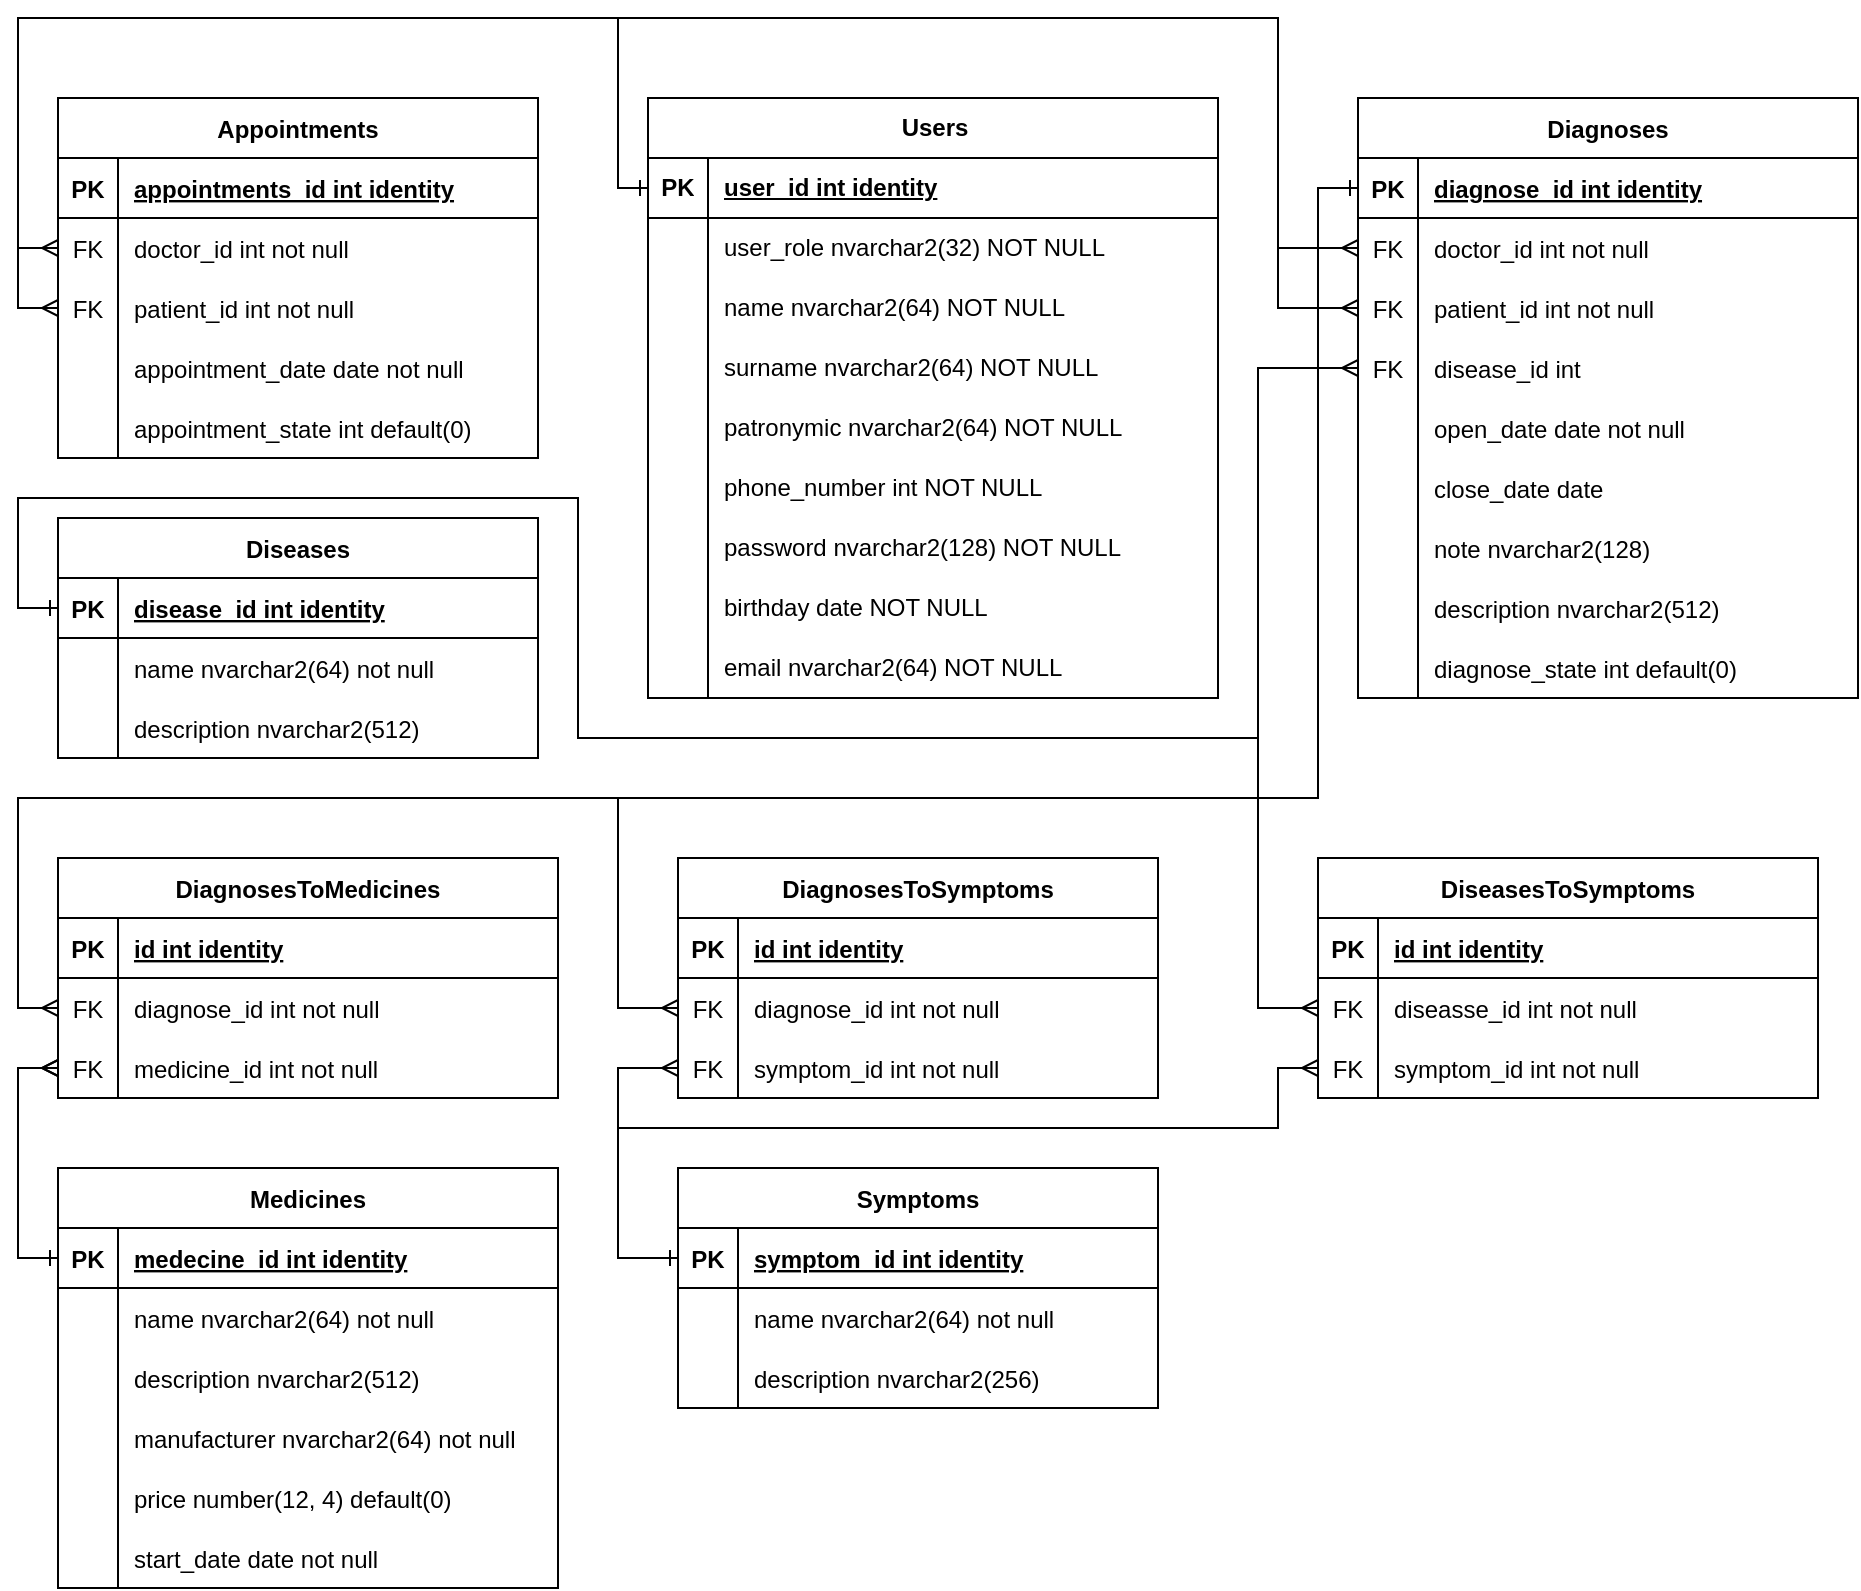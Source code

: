 <mxfile version="21.6.1" type="device">
  <diagram id="R2lEEEUBdFMjLlhIrx00" name="Page-1">
    <mxGraphModel dx="545" dy="1419" grid="1" gridSize="10" guides="1" tooltips="1" connect="1" arrows="1" fold="1" page="1" pageScale="1" pageWidth="850" pageHeight="1100" math="0" shadow="0" extFonts="Permanent Marker^https://fonts.googleapis.com/css?family=Permanent+Marker">
      <root>
        <mxCell id="0" />
        <mxCell id="1" parent="0" />
        <mxCell id="C-vyLk0tnHw3VtMMgP7b-23" value="Diagnoses" style="shape=table;startSize=30;container=1;collapsible=1;childLayout=tableLayout;fixedRows=1;rowLines=0;fontStyle=1;align=center;resizeLast=1;" parent="1" vertex="1">
          <mxGeometry x="690" y="-40" width="250" height="300" as="geometry" />
        </mxCell>
        <mxCell id="C-vyLk0tnHw3VtMMgP7b-24" value="" style="shape=partialRectangle;collapsible=0;dropTarget=0;pointerEvents=0;fillColor=none;points=[[0,0.5],[1,0.5]];portConstraint=eastwest;top=0;left=0;right=0;bottom=1;" parent="C-vyLk0tnHw3VtMMgP7b-23" vertex="1">
          <mxGeometry y="30" width="250" height="30" as="geometry" />
        </mxCell>
        <mxCell id="C-vyLk0tnHw3VtMMgP7b-25" value="PK" style="shape=partialRectangle;overflow=hidden;connectable=0;fillColor=none;top=0;left=0;bottom=0;right=0;fontStyle=1;" parent="C-vyLk0tnHw3VtMMgP7b-24" vertex="1">
          <mxGeometry width="30" height="30" as="geometry">
            <mxRectangle width="30" height="30" as="alternateBounds" />
          </mxGeometry>
        </mxCell>
        <mxCell id="C-vyLk0tnHw3VtMMgP7b-26" value="diagnose_id int identity" style="shape=partialRectangle;overflow=hidden;connectable=0;fillColor=none;top=0;left=0;bottom=0;right=0;align=left;spacingLeft=6;fontStyle=5;" parent="C-vyLk0tnHw3VtMMgP7b-24" vertex="1">
          <mxGeometry x="30" width="220" height="30" as="geometry">
            <mxRectangle width="220" height="30" as="alternateBounds" />
          </mxGeometry>
        </mxCell>
        <mxCell id="C-vyLk0tnHw3VtMMgP7b-27" value="" style="shape=partialRectangle;collapsible=0;dropTarget=0;pointerEvents=0;fillColor=none;points=[[0,0.5],[1,0.5]];portConstraint=eastwest;top=0;left=0;right=0;bottom=0;" parent="C-vyLk0tnHw3VtMMgP7b-23" vertex="1">
          <mxGeometry y="60" width="250" height="30" as="geometry" />
        </mxCell>
        <mxCell id="C-vyLk0tnHw3VtMMgP7b-28" value="FK" style="shape=partialRectangle;overflow=hidden;connectable=0;fillColor=none;top=0;left=0;bottom=0;right=0;" parent="C-vyLk0tnHw3VtMMgP7b-27" vertex="1">
          <mxGeometry width="30" height="30" as="geometry">
            <mxRectangle width="30" height="30" as="alternateBounds" />
          </mxGeometry>
        </mxCell>
        <mxCell id="C-vyLk0tnHw3VtMMgP7b-29" value="doctor_id int not null" style="shape=partialRectangle;overflow=hidden;connectable=0;fillColor=none;top=0;left=0;bottom=0;right=0;align=left;spacingLeft=6;" parent="C-vyLk0tnHw3VtMMgP7b-27" vertex="1">
          <mxGeometry x="30" width="220" height="30" as="geometry">
            <mxRectangle width="220" height="30" as="alternateBounds" />
          </mxGeometry>
        </mxCell>
        <mxCell id="jcm_OnaASo1jTBagAZfR-133" value="" style="shape=partialRectangle;collapsible=0;dropTarget=0;pointerEvents=0;fillColor=none;points=[[0,0.5],[1,0.5]];portConstraint=eastwest;top=0;left=0;right=0;bottom=0;" parent="C-vyLk0tnHw3VtMMgP7b-23" vertex="1">
          <mxGeometry y="90" width="250" height="30" as="geometry" />
        </mxCell>
        <mxCell id="jcm_OnaASo1jTBagAZfR-134" value="FK" style="shape=partialRectangle;overflow=hidden;connectable=0;fillColor=none;top=0;left=0;bottom=0;right=0;" parent="jcm_OnaASo1jTBagAZfR-133" vertex="1">
          <mxGeometry width="30" height="30" as="geometry">
            <mxRectangle width="30" height="30" as="alternateBounds" />
          </mxGeometry>
        </mxCell>
        <mxCell id="jcm_OnaASo1jTBagAZfR-135" value="patient_id int not null" style="shape=partialRectangle;overflow=hidden;connectable=0;fillColor=none;top=0;left=0;bottom=0;right=0;align=left;spacingLeft=6;" parent="jcm_OnaASo1jTBagAZfR-133" vertex="1">
          <mxGeometry x="30" width="220" height="30" as="geometry">
            <mxRectangle width="220" height="30" as="alternateBounds" />
          </mxGeometry>
        </mxCell>
        <mxCell id="jcm_OnaASo1jTBagAZfR-168" value="" style="shape=partialRectangle;collapsible=0;dropTarget=0;pointerEvents=0;fillColor=none;points=[[0,0.5],[1,0.5]];portConstraint=eastwest;top=0;left=0;right=0;bottom=0;" parent="C-vyLk0tnHw3VtMMgP7b-23" vertex="1">
          <mxGeometry y="120" width="250" height="30" as="geometry" />
        </mxCell>
        <mxCell id="jcm_OnaASo1jTBagAZfR-169" value="FK" style="shape=partialRectangle;overflow=hidden;connectable=0;fillColor=none;top=0;left=0;bottom=0;right=0;" parent="jcm_OnaASo1jTBagAZfR-168" vertex="1">
          <mxGeometry width="30" height="30" as="geometry">
            <mxRectangle width="30" height="30" as="alternateBounds" />
          </mxGeometry>
        </mxCell>
        <mxCell id="jcm_OnaASo1jTBagAZfR-170" value="disease_id int" style="shape=partialRectangle;overflow=hidden;connectable=0;fillColor=none;top=0;left=0;bottom=0;right=0;align=left;spacingLeft=6;" parent="jcm_OnaASo1jTBagAZfR-168" vertex="1">
          <mxGeometry x="30" width="220" height="30" as="geometry">
            <mxRectangle width="220" height="30" as="alternateBounds" />
          </mxGeometry>
        </mxCell>
        <mxCell id="jcm_OnaASo1jTBagAZfR-136" value="" style="shape=partialRectangle;collapsible=0;dropTarget=0;pointerEvents=0;fillColor=none;points=[[0,0.5],[1,0.5]];portConstraint=eastwest;top=0;left=0;right=0;bottom=0;" parent="C-vyLk0tnHw3VtMMgP7b-23" vertex="1">
          <mxGeometry y="150" width="250" height="30" as="geometry" />
        </mxCell>
        <mxCell id="jcm_OnaASo1jTBagAZfR-137" value="" style="shape=partialRectangle;overflow=hidden;connectable=0;fillColor=none;top=0;left=0;bottom=0;right=0;" parent="jcm_OnaASo1jTBagAZfR-136" vertex="1">
          <mxGeometry width="30" height="30" as="geometry">
            <mxRectangle width="30" height="30" as="alternateBounds" />
          </mxGeometry>
        </mxCell>
        <mxCell id="jcm_OnaASo1jTBagAZfR-138" value="open_date date not null" style="shape=partialRectangle;overflow=hidden;connectable=0;fillColor=none;top=0;left=0;bottom=0;right=0;align=left;spacingLeft=6;" parent="jcm_OnaASo1jTBagAZfR-136" vertex="1">
          <mxGeometry x="30" width="220" height="30" as="geometry">
            <mxRectangle width="220" height="30" as="alternateBounds" />
          </mxGeometry>
        </mxCell>
        <mxCell id="jcm_OnaASo1jTBagAZfR-174" value="" style="shape=partialRectangle;collapsible=0;dropTarget=0;pointerEvents=0;fillColor=none;points=[[0,0.5],[1,0.5]];portConstraint=eastwest;top=0;left=0;right=0;bottom=0;" parent="C-vyLk0tnHw3VtMMgP7b-23" vertex="1">
          <mxGeometry y="180" width="250" height="30" as="geometry" />
        </mxCell>
        <mxCell id="jcm_OnaASo1jTBagAZfR-175" value="" style="shape=partialRectangle;overflow=hidden;connectable=0;fillColor=none;top=0;left=0;bottom=0;right=0;" parent="jcm_OnaASo1jTBagAZfR-174" vertex="1">
          <mxGeometry width="30" height="30" as="geometry">
            <mxRectangle width="30" height="30" as="alternateBounds" />
          </mxGeometry>
        </mxCell>
        <mxCell id="jcm_OnaASo1jTBagAZfR-176" value="close_date date" style="shape=partialRectangle;overflow=hidden;connectable=0;fillColor=none;top=0;left=0;bottom=0;right=0;align=left;spacingLeft=6;" parent="jcm_OnaASo1jTBagAZfR-174" vertex="1">
          <mxGeometry x="30" width="220" height="30" as="geometry">
            <mxRectangle width="220" height="30" as="alternateBounds" />
          </mxGeometry>
        </mxCell>
        <mxCell id="jcm_OnaASo1jTBagAZfR-199" value="" style="shape=partialRectangle;collapsible=0;dropTarget=0;pointerEvents=0;fillColor=none;points=[[0,0.5],[1,0.5]];portConstraint=eastwest;top=0;left=0;right=0;bottom=0;" parent="C-vyLk0tnHw3VtMMgP7b-23" vertex="1">
          <mxGeometry y="210" width="250" height="30" as="geometry" />
        </mxCell>
        <mxCell id="jcm_OnaASo1jTBagAZfR-200" value="" style="shape=partialRectangle;overflow=hidden;connectable=0;fillColor=none;top=0;left=0;bottom=0;right=0;" parent="jcm_OnaASo1jTBagAZfR-199" vertex="1">
          <mxGeometry width="30" height="30" as="geometry">
            <mxRectangle width="30" height="30" as="alternateBounds" />
          </mxGeometry>
        </mxCell>
        <mxCell id="jcm_OnaASo1jTBagAZfR-201" value="note nvarchar2(128)" style="shape=partialRectangle;overflow=hidden;connectable=0;fillColor=none;top=0;left=0;bottom=0;right=0;align=left;spacingLeft=6;" parent="jcm_OnaASo1jTBagAZfR-199" vertex="1">
          <mxGeometry x="30" width="220" height="30" as="geometry">
            <mxRectangle width="220" height="30" as="alternateBounds" />
          </mxGeometry>
        </mxCell>
        <mxCell id="jcm_OnaASo1jTBagAZfR-220" style="shape=partialRectangle;collapsible=0;dropTarget=0;pointerEvents=0;fillColor=none;points=[[0,0.5],[1,0.5]];portConstraint=eastwest;top=0;left=0;right=0;bottom=0;" parent="C-vyLk0tnHw3VtMMgP7b-23" vertex="1">
          <mxGeometry y="240" width="250" height="30" as="geometry" />
        </mxCell>
        <mxCell id="jcm_OnaASo1jTBagAZfR-221" style="shape=partialRectangle;overflow=hidden;connectable=0;fillColor=none;top=0;left=0;bottom=0;right=0;" parent="jcm_OnaASo1jTBagAZfR-220" vertex="1">
          <mxGeometry width="30" height="30" as="geometry">
            <mxRectangle width="30" height="30" as="alternateBounds" />
          </mxGeometry>
        </mxCell>
        <mxCell id="jcm_OnaASo1jTBagAZfR-222" value="description nvarchar2(512)" style="shape=partialRectangle;overflow=hidden;connectable=0;fillColor=none;top=0;left=0;bottom=0;right=0;align=left;spacingLeft=6;" parent="jcm_OnaASo1jTBagAZfR-220" vertex="1">
          <mxGeometry x="30" width="220" height="30" as="geometry">
            <mxRectangle width="220" height="30" as="alternateBounds" />
          </mxGeometry>
        </mxCell>
        <mxCell id="MLQKqg7bE9kot5V_O-63-7" style="shape=partialRectangle;collapsible=0;dropTarget=0;pointerEvents=0;fillColor=none;points=[[0,0.5],[1,0.5]];portConstraint=eastwest;top=0;left=0;right=0;bottom=0;" parent="C-vyLk0tnHw3VtMMgP7b-23" vertex="1">
          <mxGeometry y="270" width="250" height="30" as="geometry" />
        </mxCell>
        <mxCell id="MLQKqg7bE9kot5V_O-63-8" style="shape=partialRectangle;overflow=hidden;connectable=0;fillColor=none;top=0;left=0;bottom=0;right=0;" parent="MLQKqg7bE9kot5V_O-63-7" vertex="1">
          <mxGeometry width="30" height="30" as="geometry">
            <mxRectangle width="30" height="30" as="alternateBounds" />
          </mxGeometry>
        </mxCell>
        <mxCell id="MLQKqg7bE9kot5V_O-63-9" value="diagnose_state int default(0)" style="shape=partialRectangle;overflow=hidden;connectable=0;fillColor=none;top=0;left=0;bottom=0;right=0;align=left;spacingLeft=6;" parent="MLQKqg7bE9kot5V_O-63-7" vertex="1">
          <mxGeometry x="30" width="220" height="30" as="geometry">
            <mxRectangle width="220" height="30" as="alternateBounds" />
          </mxGeometry>
        </mxCell>
        <mxCell id="jcm_OnaASo1jTBagAZfR-1" value="Users" style="shape=table;startSize=30;container=1;collapsible=1;childLayout=tableLayout;fixedRows=1;rowLines=0;fontStyle=1;align=center;resizeLast=1;html=1;" parent="1" vertex="1">
          <mxGeometry x="335" y="-40" width="285" height="300" as="geometry" />
        </mxCell>
        <mxCell id="jcm_OnaASo1jTBagAZfR-2" value="" style="shape=tableRow;horizontal=0;startSize=0;swimlaneHead=0;swimlaneBody=0;fillColor=none;collapsible=0;dropTarget=0;points=[[0,0.5],[1,0.5]];portConstraint=eastwest;top=0;left=0;right=0;bottom=1;" parent="jcm_OnaASo1jTBagAZfR-1" vertex="1">
          <mxGeometry y="30" width="285" height="30" as="geometry" />
        </mxCell>
        <mxCell id="jcm_OnaASo1jTBagAZfR-3" value="PK" style="shape=partialRectangle;connectable=0;fillColor=none;top=0;left=0;bottom=0;right=0;fontStyle=1;overflow=hidden;whiteSpace=wrap;html=1;" parent="jcm_OnaASo1jTBagAZfR-2" vertex="1">
          <mxGeometry width="30" height="30" as="geometry">
            <mxRectangle width="30" height="30" as="alternateBounds" />
          </mxGeometry>
        </mxCell>
        <mxCell id="jcm_OnaASo1jTBagAZfR-4" value="user_id int&amp;nbsp;identity" style="shape=partialRectangle;connectable=0;fillColor=none;top=0;left=0;bottom=0;right=0;align=left;spacingLeft=6;fontStyle=5;overflow=hidden;whiteSpace=wrap;html=1;" parent="jcm_OnaASo1jTBagAZfR-2" vertex="1">
          <mxGeometry x="30" width="255" height="30" as="geometry">
            <mxRectangle width="255" height="30" as="alternateBounds" />
          </mxGeometry>
        </mxCell>
        <mxCell id="jcm_OnaASo1jTBagAZfR-5" value="" style="shape=tableRow;horizontal=0;startSize=0;swimlaneHead=0;swimlaneBody=0;fillColor=none;collapsible=0;dropTarget=0;points=[[0,0.5],[1,0.5]];portConstraint=eastwest;top=0;left=0;right=0;bottom=0;" parent="jcm_OnaASo1jTBagAZfR-1" vertex="1">
          <mxGeometry y="60" width="285" height="30" as="geometry" />
        </mxCell>
        <mxCell id="jcm_OnaASo1jTBagAZfR-6" value="" style="shape=partialRectangle;connectable=0;fillColor=none;top=0;left=0;bottom=0;right=0;editable=1;overflow=hidden;whiteSpace=wrap;html=1;" parent="jcm_OnaASo1jTBagAZfR-5" vertex="1">
          <mxGeometry width="30" height="30" as="geometry">
            <mxRectangle width="30" height="30" as="alternateBounds" />
          </mxGeometry>
        </mxCell>
        <mxCell id="jcm_OnaASo1jTBagAZfR-7" value="user_role nvarchar2(32) NOT NULL" style="shape=partialRectangle;connectable=0;fillColor=none;top=0;left=0;bottom=0;right=0;align=left;spacingLeft=6;overflow=hidden;whiteSpace=wrap;html=1;" parent="jcm_OnaASo1jTBagAZfR-5" vertex="1">
          <mxGeometry x="30" width="255" height="30" as="geometry">
            <mxRectangle width="255" height="30" as="alternateBounds" />
          </mxGeometry>
        </mxCell>
        <mxCell id="jcm_OnaASo1jTBagAZfR-8" value="" style="shape=tableRow;horizontal=0;startSize=0;swimlaneHead=0;swimlaneBody=0;fillColor=none;collapsible=0;dropTarget=0;points=[[0,0.5],[1,0.5]];portConstraint=eastwest;top=0;left=0;right=0;bottom=0;" parent="jcm_OnaASo1jTBagAZfR-1" vertex="1">
          <mxGeometry y="90" width="285" height="30" as="geometry" />
        </mxCell>
        <mxCell id="jcm_OnaASo1jTBagAZfR-9" value="" style="shape=partialRectangle;connectable=0;fillColor=none;top=0;left=0;bottom=0;right=0;editable=1;overflow=hidden;whiteSpace=wrap;html=1;" parent="jcm_OnaASo1jTBagAZfR-8" vertex="1">
          <mxGeometry width="30" height="30" as="geometry">
            <mxRectangle width="30" height="30" as="alternateBounds" />
          </mxGeometry>
        </mxCell>
        <mxCell id="jcm_OnaASo1jTBagAZfR-10" value="name nvarchar2(64) NOT NULL" style="shape=partialRectangle;connectable=0;fillColor=none;top=0;left=0;bottom=0;right=0;align=left;spacingLeft=6;overflow=hidden;whiteSpace=wrap;html=1;" parent="jcm_OnaASo1jTBagAZfR-8" vertex="1">
          <mxGeometry x="30" width="255" height="30" as="geometry">
            <mxRectangle width="255" height="30" as="alternateBounds" />
          </mxGeometry>
        </mxCell>
        <mxCell id="jcm_OnaASo1jTBagAZfR-105" value="" style="shape=tableRow;horizontal=0;startSize=0;swimlaneHead=0;swimlaneBody=0;fillColor=none;collapsible=0;dropTarget=0;points=[[0,0.5],[1,0.5]];portConstraint=eastwest;top=0;left=0;right=0;bottom=0;" parent="jcm_OnaASo1jTBagAZfR-1" vertex="1">
          <mxGeometry y="120" width="285" height="30" as="geometry" />
        </mxCell>
        <mxCell id="jcm_OnaASo1jTBagAZfR-106" value="" style="shape=partialRectangle;connectable=0;fillColor=none;top=0;left=0;bottom=0;right=0;editable=1;overflow=hidden;whiteSpace=wrap;html=1;" parent="jcm_OnaASo1jTBagAZfR-105" vertex="1">
          <mxGeometry width="30" height="30" as="geometry">
            <mxRectangle width="30" height="30" as="alternateBounds" />
          </mxGeometry>
        </mxCell>
        <mxCell id="jcm_OnaASo1jTBagAZfR-107" value="surname nvarchar2(64) NOT NULL" style="shape=partialRectangle;connectable=0;fillColor=none;top=0;left=0;bottom=0;right=0;align=left;spacingLeft=6;overflow=hidden;whiteSpace=wrap;html=1;" parent="jcm_OnaASo1jTBagAZfR-105" vertex="1">
          <mxGeometry x="30" width="255" height="30" as="geometry">
            <mxRectangle width="255" height="30" as="alternateBounds" />
          </mxGeometry>
        </mxCell>
        <mxCell id="jcm_OnaASo1jTBagAZfR-11" value="" style="shape=tableRow;horizontal=0;startSize=0;swimlaneHead=0;swimlaneBody=0;fillColor=none;collapsible=0;dropTarget=0;points=[[0,0.5],[1,0.5]];portConstraint=eastwest;top=0;left=0;right=0;bottom=0;" parent="jcm_OnaASo1jTBagAZfR-1" vertex="1">
          <mxGeometry y="150" width="285" height="30" as="geometry" />
        </mxCell>
        <mxCell id="jcm_OnaASo1jTBagAZfR-12" value="" style="shape=partialRectangle;connectable=0;fillColor=none;top=0;left=0;bottom=0;right=0;editable=1;overflow=hidden;whiteSpace=wrap;html=1;" parent="jcm_OnaASo1jTBagAZfR-11" vertex="1">
          <mxGeometry width="30" height="30" as="geometry">
            <mxRectangle width="30" height="30" as="alternateBounds" />
          </mxGeometry>
        </mxCell>
        <mxCell id="jcm_OnaASo1jTBagAZfR-13" value="patronymic nvarchar2(64) NOT NULL" style="shape=partialRectangle;connectable=0;fillColor=none;top=0;left=0;bottom=0;right=0;align=left;spacingLeft=6;overflow=hidden;whiteSpace=wrap;html=1;" parent="jcm_OnaASo1jTBagAZfR-11" vertex="1">
          <mxGeometry x="30" width="255" height="30" as="geometry">
            <mxRectangle width="255" height="30" as="alternateBounds" />
          </mxGeometry>
        </mxCell>
        <mxCell id="CgCAJ-W0EM-yL1vqo-xy-1" style="shape=tableRow;horizontal=0;startSize=0;swimlaneHead=0;swimlaneBody=0;fillColor=none;collapsible=0;dropTarget=0;points=[[0,0.5],[1,0.5]];portConstraint=eastwest;top=0;left=0;right=0;bottom=0;" parent="jcm_OnaASo1jTBagAZfR-1" vertex="1">
          <mxGeometry y="180" width="285" height="30" as="geometry" />
        </mxCell>
        <mxCell id="CgCAJ-W0EM-yL1vqo-xy-2" style="shape=partialRectangle;connectable=0;fillColor=none;top=0;left=0;bottom=0;right=0;editable=1;overflow=hidden;whiteSpace=wrap;html=1;" parent="CgCAJ-W0EM-yL1vqo-xy-1" vertex="1">
          <mxGeometry width="30" height="30" as="geometry">
            <mxRectangle width="30" height="30" as="alternateBounds" />
          </mxGeometry>
        </mxCell>
        <mxCell id="CgCAJ-W0EM-yL1vqo-xy-3" value="phone_number int NOT NULL" style="shape=partialRectangle;connectable=0;fillColor=none;top=0;left=0;bottom=0;right=0;align=left;spacingLeft=6;overflow=hidden;whiteSpace=wrap;html=1;" parent="CgCAJ-W0EM-yL1vqo-xy-1" vertex="1">
          <mxGeometry x="30" width="255" height="30" as="geometry">
            <mxRectangle width="255" height="30" as="alternateBounds" />
          </mxGeometry>
        </mxCell>
        <mxCell id="jcm_OnaASo1jTBagAZfR-116" value="" style="shape=tableRow;horizontal=0;startSize=0;swimlaneHead=0;swimlaneBody=0;fillColor=none;collapsible=0;dropTarget=0;points=[[0,0.5],[1,0.5]];portConstraint=eastwest;top=0;left=0;right=0;bottom=0;" parent="jcm_OnaASo1jTBagAZfR-1" vertex="1">
          <mxGeometry y="210" width="285" height="30" as="geometry" />
        </mxCell>
        <mxCell id="jcm_OnaASo1jTBagAZfR-117" value="" style="shape=partialRectangle;connectable=0;fillColor=none;top=0;left=0;bottom=0;right=0;editable=1;overflow=hidden;whiteSpace=wrap;html=1;" parent="jcm_OnaASo1jTBagAZfR-116" vertex="1">
          <mxGeometry width="30" height="30" as="geometry">
            <mxRectangle width="30" height="30" as="alternateBounds" />
          </mxGeometry>
        </mxCell>
        <mxCell id="jcm_OnaASo1jTBagAZfR-118" value="password nvarchar2(128) NOT NULL" style="shape=partialRectangle;connectable=0;fillColor=none;top=0;left=0;bottom=0;right=0;align=left;spacingLeft=6;overflow=hidden;whiteSpace=wrap;html=1;" parent="jcm_OnaASo1jTBagAZfR-116" vertex="1">
          <mxGeometry x="30" width="255" height="30" as="geometry">
            <mxRectangle width="255" height="30" as="alternateBounds" />
          </mxGeometry>
        </mxCell>
        <mxCell id="10MFc_0AaZeshkbZRCKe-6" value="" style="shape=tableRow;horizontal=0;startSize=0;swimlaneHead=0;swimlaneBody=0;fillColor=none;collapsible=0;dropTarget=0;points=[[0,0.5],[1,0.5]];portConstraint=eastwest;top=0;left=0;right=0;bottom=0;" parent="jcm_OnaASo1jTBagAZfR-1" vertex="1">
          <mxGeometry y="240" width="285" height="30" as="geometry" />
        </mxCell>
        <mxCell id="10MFc_0AaZeshkbZRCKe-7" value="" style="shape=partialRectangle;connectable=0;fillColor=none;top=0;left=0;bottom=0;right=0;editable=1;overflow=hidden;whiteSpace=wrap;html=1;" parent="10MFc_0AaZeshkbZRCKe-6" vertex="1">
          <mxGeometry width="30" height="30" as="geometry">
            <mxRectangle width="30" height="30" as="alternateBounds" />
          </mxGeometry>
        </mxCell>
        <mxCell id="10MFc_0AaZeshkbZRCKe-8" value="birthday date NOT NULL" style="shape=partialRectangle;connectable=0;fillColor=none;top=0;left=0;bottom=0;right=0;align=left;spacingLeft=6;overflow=hidden;whiteSpace=wrap;html=1;" parent="10MFc_0AaZeshkbZRCKe-6" vertex="1">
          <mxGeometry x="30" width="255" height="30" as="geometry">
            <mxRectangle width="255" height="30" as="alternateBounds" />
          </mxGeometry>
        </mxCell>
        <mxCell id="jcm_OnaASo1jTBagAZfR-196" value="" style="shape=tableRow;horizontal=0;startSize=0;swimlaneHead=0;swimlaneBody=0;fillColor=none;collapsible=0;dropTarget=0;points=[[0,0.5],[1,0.5]];portConstraint=eastwest;top=0;left=0;right=0;bottom=0;" parent="jcm_OnaASo1jTBagAZfR-1" vertex="1">
          <mxGeometry y="270" width="285" height="30" as="geometry" />
        </mxCell>
        <mxCell id="jcm_OnaASo1jTBagAZfR-197" value="" style="shape=partialRectangle;connectable=0;fillColor=none;top=0;left=0;bottom=0;right=0;editable=1;overflow=hidden;whiteSpace=wrap;html=1;" parent="jcm_OnaASo1jTBagAZfR-196" vertex="1">
          <mxGeometry width="30" height="30" as="geometry">
            <mxRectangle width="30" height="30" as="alternateBounds" />
          </mxGeometry>
        </mxCell>
        <mxCell id="jcm_OnaASo1jTBagAZfR-198" value="email nvarchar2(64) NOT NULL" style="shape=partialRectangle;connectable=0;fillColor=none;top=0;left=0;bottom=0;right=0;align=left;spacingLeft=6;overflow=hidden;whiteSpace=wrap;html=1;" parent="jcm_OnaASo1jTBagAZfR-196" vertex="1">
          <mxGeometry x="30" width="255" height="30" as="geometry">
            <mxRectangle width="255" height="30" as="alternateBounds" />
          </mxGeometry>
        </mxCell>
        <mxCell id="jcm_OnaASo1jTBagAZfR-24" value="Symptoms" style="shape=table;startSize=30;container=1;collapsible=1;childLayout=tableLayout;fixedRows=1;rowLines=0;fontStyle=1;align=center;resizeLast=1;" parent="1" vertex="1">
          <mxGeometry x="350" y="495" width="240" height="120" as="geometry" />
        </mxCell>
        <mxCell id="jcm_OnaASo1jTBagAZfR-25" value="" style="shape=partialRectangle;collapsible=0;dropTarget=0;pointerEvents=0;fillColor=none;points=[[0,0.5],[1,0.5]];portConstraint=eastwest;top=0;left=0;right=0;bottom=1;" parent="jcm_OnaASo1jTBagAZfR-24" vertex="1">
          <mxGeometry y="30" width="240" height="30" as="geometry" />
        </mxCell>
        <mxCell id="jcm_OnaASo1jTBagAZfR-26" value="PK" style="shape=partialRectangle;overflow=hidden;connectable=0;fillColor=none;top=0;left=0;bottom=0;right=0;fontStyle=1;" parent="jcm_OnaASo1jTBagAZfR-25" vertex="1">
          <mxGeometry width="30" height="30" as="geometry">
            <mxRectangle width="30" height="30" as="alternateBounds" />
          </mxGeometry>
        </mxCell>
        <mxCell id="jcm_OnaASo1jTBagAZfR-27" value="symptom_id int identity" style="shape=partialRectangle;overflow=hidden;connectable=0;fillColor=none;top=0;left=0;bottom=0;right=0;align=left;spacingLeft=6;fontStyle=5;" parent="jcm_OnaASo1jTBagAZfR-25" vertex="1">
          <mxGeometry x="30" width="210" height="30" as="geometry">
            <mxRectangle width="210" height="30" as="alternateBounds" />
          </mxGeometry>
        </mxCell>
        <mxCell id="jcm_OnaASo1jTBagAZfR-28" value="" style="shape=partialRectangle;collapsible=0;dropTarget=0;pointerEvents=0;fillColor=none;points=[[0,0.5],[1,0.5]];portConstraint=eastwest;top=0;left=0;right=0;bottom=0;" parent="jcm_OnaASo1jTBagAZfR-24" vertex="1">
          <mxGeometry y="60" width="240" height="30" as="geometry" />
        </mxCell>
        <mxCell id="jcm_OnaASo1jTBagAZfR-29" value="" style="shape=partialRectangle;overflow=hidden;connectable=0;fillColor=none;top=0;left=0;bottom=0;right=0;" parent="jcm_OnaASo1jTBagAZfR-28" vertex="1">
          <mxGeometry width="30" height="30" as="geometry">
            <mxRectangle width="30" height="30" as="alternateBounds" />
          </mxGeometry>
        </mxCell>
        <mxCell id="jcm_OnaASo1jTBagAZfR-30" value="name nvarchar2(64) not null" style="shape=partialRectangle;overflow=hidden;connectable=0;fillColor=none;top=0;left=0;bottom=0;right=0;align=left;spacingLeft=6;" parent="jcm_OnaASo1jTBagAZfR-28" vertex="1">
          <mxGeometry x="30" width="210" height="30" as="geometry">
            <mxRectangle width="210" height="30" as="alternateBounds" />
          </mxGeometry>
        </mxCell>
        <mxCell id="jcm_OnaASo1jTBagAZfR-61" value="" style="shape=partialRectangle;collapsible=0;dropTarget=0;pointerEvents=0;fillColor=none;points=[[0,0.5],[1,0.5]];portConstraint=eastwest;top=0;left=0;right=0;bottom=0;" parent="jcm_OnaASo1jTBagAZfR-24" vertex="1">
          <mxGeometry y="90" width="240" height="30" as="geometry" />
        </mxCell>
        <mxCell id="jcm_OnaASo1jTBagAZfR-62" value="" style="shape=partialRectangle;overflow=hidden;connectable=0;fillColor=none;top=0;left=0;bottom=0;right=0;" parent="jcm_OnaASo1jTBagAZfR-61" vertex="1">
          <mxGeometry width="30" height="30" as="geometry">
            <mxRectangle width="30" height="30" as="alternateBounds" />
          </mxGeometry>
        </mxCell>
        <mxCell id="jcm_OnaASo1jTBagAZfR-63" value="description nvarchar2(256)" style="shape=partialRectangle;overflow=hidden;connectable=0;fillColor=none;top=0;left=0;bottom=0;right=0;align=left;spacingLeft=6;" parent="jcm_OnaASo1jTBagAZfR-61" vertex="1">
          <mxGeometry x="30" width="210" height="30" as="geometry">
            <mxRectangle width="210" height="30" as="alternateBounds" />
          </mxGeometry>
        </mxCell>
        <mxCell id="jcm_OnaASo1jTBagAZfR-31" value="Appointments" style="shape=table;startSize=30;container=1;collapsible=1;childLayout=tableLayout;fixedRows=1;rowLines=0;fontStyle=1;align=center;resizeLast=1;" parent="1" vertex="1">
          <mxGeometry x="40" y="-40" width="240" height="180" as="geometry">
            <mxRectangle x="40" y="-40" width="120" height="30" as="alternateBounds" />
          </mxGeometry>
        </mxCell>
        <mxCell id="jcm_OnaASo1jTBagAZfR-32" value="" style="shape=partialRectangle;collapsible=0;dropTarget=0;pointerEvents=0;fillColor=none;points=[[0,0.5],[1,0.5]];portConstraint=eastwest;top=0;left=0;right=0;bottom=1;" parent="jcm_OnaASo1jTBagAZfR-31" vertex="1">
          <mxGeometry y="30" width="240" height="30" as="geometry" />
        </mxCell>
        <mxCell id="jcm_OnaASo1jTBagAZfR-33" value="PK" style="shape=partialRectangle;overflow=hidden;connectable=0;fillColor=none;top=0;left=0;bottom=0;right=0;fontStyle=1;" parent="jcm_OnaASo1jTBagAZfR-32" vertex="1">
          <mxGeometry width="30" height="30" as="geometry">
            <mxRectangle width="30" height="30" as="alternateBounds" />
          </mxGeometry>
        </mxCell>
        <mxCell id="jcm_OnaASo1jTBagAZfR-34" value="appointments_id int identity" style="shape=partialRectangle;overflow=hidden;connectable=0;fillColor=none;top=0;left=0;bottom=0;right=0;align=left;spacingLeft=6;fontStyle=5;" parent="jcm_OnaASo1jTBagAZfR-32" vertex="1">
          <mxGeometry x="30" width="210" height="30" as="geometry">
            <mxRectangle width="210" height="30" as="alternateBounds" />
          </mxGeometry>
        </mxCell>
        <mxCell id="jcm_OnaASo1jTBagAZfR-35" value="" style="shape=partialRectangle;collapsible=0;dropTarget=0;pointerEvents=0;fillColor=none;points=[[0,0.5],[1,0.5]];portConstraint=eastwest;top=0;left=0;right=0;bottom=0;" parent="jcm_OnaASo1jTBagAZfR-31" vertex="1">
          <mxGeometry y="60" width="240" height="30" as="geometry" />
        </mxCell>
        <mxCell id="jcm_OnaASo1jTBagAZfR-36" value="FK" style="shape=partialRectangle;overflow=hidden;connectable=0;fillColor=none;top=0;left=0;bottom=0;right=0;" parent="jcm_OnaASo1jTBagAZfR-35" vertex="1">
          <mxGeometry width="30" height="30" as="geometry">
            <mxRectangle width="30" height="30" as="alternateBounds" />
          </mxGeometry>
        </mxCell>
        <mxCell id="jcm_OnaASo1jTBagAZfR-37" value="doctor_id int not null" style="shape=partialRectangle;overflow=hidden;connectable=0;fillColor=none;top=0;left=0;bottom=0;right=0;align=left;spacingLeft=6;" parent="jcm_OnaASo1jTBagAZfR-35" vertex="1">
          <mxGeometry x="30" width="210" height="30" as="geometry">
            <mxRectangle width="210" height="30" as="alternateBounds" />
          </mxGeometry>
        </mxCell>
        <mxCell id="jcm_OnaASo1jTBagAZfR-64" value="" style="shape=partialRectangle;collapsible=0;dropTarget=0;pointerEvents=0;fillColor=none;points=[[0,0.5],[1,0.5]];portConstraint=eastwest;top=0;left=0;right=0;bottom=0;" parent="jcm_OnaASo1jTBagAZfR-31" vertex="1">
          <mxGeometry y="90" width="240" height="30" as="geometry" />
        </mxCell>
        <mxCell id="jcm_OnaASo1jTBagAZfR-65" value="FK" style="shape=partialRectangle;overflow=hidden;connectable=0;fillColor=none;top=0;left=0;bottom=0;right=0;" parent="jcm_OnaASo1jTBagAZfR-64" vertex="1">
          <mxGeometry width="30" height="30" as="geometry">
            <mxRectangle width="30" height="30" as="alternateBounds" />
          </mxGeometry>
        </mxCell>
        <mxCell id="jcm_OnaASo1jTBagAZfR-66" value="patient_id int not null" style="shape=partialRectangle;overflow=hidden;connectable=0;fillColor=none;top=0;left=0;bottom=0;right=0;align=left;spacingLeft=6;" parent="jcm_OnaASo1jTBagAZfR-64" vertex="1">
          <mxGeometry x="30" width="210" height="30" as="geometry">
            <mxRectangle width="210" height="30" as="alternateBounds" />
          </mxGeometry>
        </mxCell>
        <mxCell id="jcm_OnaASo1jTBagAZfR-71" value="" style="shape=partialRectangle;collapsible=0;dropTarget=0;pointerEvents=0;fillColor=none;points=[[0,0.5],[1,0.5]];portConstraint=eastwest;top=0;left=0;right=0;bottom=0;" parent="jcm_OnaASo1jTBagAZfR-31" vertex="1">
          <mxGeometry y="120" width="240" height="30" as="geometry" />
        </mxCell>
        <mxCell id="jcm_OnaASo1jTBagAZfR-72" value="" style="shape=partialRectangle;overflow=hidden;connectable=0;fillColor=none;top=0;left=0;bottom=0;right=0;" parent="jcm_OnaASo1jTBagAZfR-71" vertex="1">
          <mxGeometry width="30" height="30" as="geometry">
            <mxRectangle width="30" height="30" as="alternateBounds" />
          </mxGeometry>
        </mxCell>
        <mxCell id="jcm_OnaASo1jTBagAZfR-73" value="appointment_date date not null" style="shape=partialRectangle;overflow=hidden;connectable=0;fillColor=none;top=0;left=0;bottom=0;right=0;align=left;spacingLeft=6;" parent="jcm_OnaASo1jTBagAZfR-71" vertex="1">
          <mxGeometry x="30" width="210" height="30" as="geometry">
            <mxRectangle width="210" height="30" as="alternateBounds" />
          </mxGeometry>
        </mxCell>
        <mxCell id="MLQKqg7bE9kot5V_O-63-1" style="shape=partialRectangle;collapsible=0;dropTarget=0;pointerEvents=0;fillColor=none;points=[[0,0.5],[1,0.5]];portConstraint=eastwest;top=0;left=0;right=0;bottom=0;" parent="jcm_OnaASo1jTBagAZfR-31" vertex="1">
          <mxGeometry y="150" width="240" height="30" as="geometry" />
        </mxCell>
        <mxCell id="MLQKqg7bE9kot5V_O-63-2" style="shape=partialRectangle;overflow=hidden;connectable=0;fillColor=none;top=0;left=0;bottom=0;right=0;" parent="MLQKqg7bE9kot5V_O-63-1" vertex="1">
          <mxGeometry width="30" height="30" as="geometry">
            <mxRectangle width="30" height="30" as="alternateBounds" />
          </mxGeometry>
        </mxCell>
        <mxCell id="MLQKqg7bE9kot5V_O-63-3" value="appointment_state int default(0)" style="shape=partialRectangle;overflow=hidden;connectable=0;fillColor=none;top=0;left=0;bottom=0;right=0;align=left;spacingLeft=6;" parent="MLQKqg7bE9kot5V_O-63-1" vertex="1">
          <mxGeometry x="30" width="210" height="30" as="geometry">
            <mxRectangle width="210" height="30" as="alternateBounds" />
          </mxGeometry>
        </mxCell>
        <mxCell id="jcm_OnaASo1jTBagAZfR-54" value="DiagnosesToSymptoms" style="shape=table;startSize=30;container=1;collapsible=1;childLayout=tableLayout;fixedRows=1;rowLines=0;fontStyle=1;align=center;resizeLast=1;" parent="1" vertex="1">
          <mxGeometry x="350" y="340" width="240" height="120" as="geometry" />
        </mxCell>
        <mxCell id="jcm_OnaASo1jTBagAZfR-55" value="" style="shape=partialRectangle;collapsible=0;dropTarget=0;pointerEvents=0;fillColor=none;points=[[0,0.5],[1,0.5]];portConstraint=eastwest;top=0;left=0;right=0;bottom=1;" parent="jcm_OnaASo1jTBagAZfR-54" vertex="1">
          <mxGeometry y="30" width="240" height="30" as="geometry" />
        </mxCell>
        <mxCell id="jcm_OnaASo1jTBagAZfR-56" value="PK" style="shape=partialRectangle;overflow=hidden;connectable=0;fillColor=none;top=0;left=0;bottom=0;right=0;fontStyle=1;" parent="jcm_OnaASo1jTBagAZfR-55" vertex="1">
          <mxGeometry width="30" height="30" as="geometry">
            <mxRectangle width="30" height="30" as="alternateBounds" />
          </mxGeometry>
        </mxCell>
        <mxCell id="jcm_OnaASo1jTBagAZfR-57" value="id int identity" style="shape=partialRectangle;overflow=hidden;connectable=0;fillColor=none;top=0;left=0;bottom=0;right=0;align=left;spacingLeft=6;fontStyle=5;" parent="jcm_OnaASo1jTBagAZfR-55" vertex="1">
          <mxGeometry x="30" width="210" height="30" as="geometry">
            <mxRectangle width="210" height="30" as="alternateBounds" />
          </mxGeometry>
        </mxCell>
        <mxCell id="jcm_OnaASo1jTBagAZfR-142" value="" style="shape=partialRectangle;collapsible=0;dropTarget=0;pointerEvents=0;fillColor=none;points=[[0,0.5],[1,0.5]];portConstraint=eastwest;top=0;left=0;right=0;bottom=0;" parent="jcm_OnaASo1jTBagAZfR-54" vertex="1">
          <mxGeometry y="60" width="240" height="30" as="geometry" />
        </mxCell>
        <mxCell id="jcm_OnaASo1jTBagAZfR-143" value="FK" style="shape=partialRectangle;overflow=hidden;connectable=0;fillColor=none;top=0;left=0;bottom=0;right=0;" parent="jcm_OnaASo1jTBagAZfR-142" vertex="1">
          <mxGeometry width="30" height="30" as="geometry">
            <mxRectangle width="30" height="30" as="alternateBounds" />
          </mxGeometry>
        </mxCell>
        <mxCell id="jcm_OnaASo1jTBagAZfR-144" value="diagnose_id int not null" style="shape=partialRectangle;overflow=hidden;connectable=0;fillColor=none;top=0;left=0;bottom=0;right=0;align=left;spacingLeft=6;" parent="jcm_OnaASo1jTBagAZfR-142" vertex="1">
          <mxGeometry x="30" width="210" height="30" as="geometry">
            <mxRectangle width="210" height="30" as="alternateBounds" />
          </mxGeometry>
        </mxCell>
        <mxCell id="jcm_OnaASo1jTBagAZfR-58" value="" style="shape=partialRectangle;collapsible=0;dropTarget=0;pointerEvents=0;fillColor=none;points=[[0,0.5],[1,0.5]];portConstraint=eastwest;top=0;left=0;right=0;bottom=0;" parent="jcm_OnaASo1jTBagAZfR-54" vertex="1">
          <mxGeometry y="90" width="240" height="30" as="geometry" />
        </mxCell>
        <mxCell id="jcm_OnaASo1jTBagAZfR-59" value="FK" style="shape=partialRectangle;overflow=hidden;connectable=0;fillColor=none;top=0;left=0;bottom=0;right=0;" parent="jcm_OnaASo1jTBagAZfR-58" vertex="1">
          <mxGeometry width="30" height="30" as="geometry">
            <mxRectangle width="30" height="30" as="alternateBounds" />
          </mxGeometry>
        </mxCell>
        <mxCell id="jcm_OnaASo1jTBagAZfR-60" value="symptom_id int not null" style="shape=partialRectangle;overflow=hidden;connectable=0;fillColor=none;top=0;left=0;bottom=0;right=0;align=left;spacingLeft=6;" parent="jcm_OnaASo1jTBagAZfR-58" vertex="1">
          <mxGeometry x="30" width="210" height="30" as="geometry">
            <mxRectangle width="210" height="30" as="alternateBounds" />
          </mxGeometry>
        </mxCell>
        <mxCell id="jcm_OnaASo1jTBagAZfR-119" value="DiagnosesToMedicines" style="shape=table;startSize=30;container=1;collapsible=1;childLayout=tableLayout;fixedRows=1;rowLines=0;fontStyle=1;align=center;resizeLast=1;" parent="1" vertex="1">
          <mxGeometry x="40" y="340" width="250" height="120" as="geometry" />
        </mxCell>
        <mxCell id="jcm_OnaASo1jTBagAZfR-120" value="" style="shape=partialRectangle;collapsible=0;dropTarget=0;pointerEvents=0;fillColor=none;points=[[0,0.5],[1,0.5]];portConstraint=eastwest;top=0;left=0;right=0;bottom=1;" parent="jcm_OnaASo1jTBagAZfR-119" vertex="1">
          <mxGeometry y="30" width="250" height="30" as="geometry" />
        </mxCell>
        <mxCell id="jcm_OnaASo1jTBagAZfR-121" value="PK" style="shape=partialRectangle;overflow=hidden;connectable=0;fillColor=none;top=0;left=0;bottom=0;right=0;fontStyle=1;" parent="jcm_OnaASo1jTBagAZfR-120" vertex="1">
          <mxGeometry width="30" height="30" as="geometry">
            <mxRectangle width="30" height="30" as="alternateBounds" />
          </mxGeometry>
        </mxCell>
        <mxCell id="jcm_OnaASo1jTBagAZfR-122" value="id int identity" style="shape=partialRectangle;overflow=hidden;connectable=0;fillColor=none;top=0;left=0;bottom=0;right=0;align=left;spacingLeft=6;fontStyle=5;" parent="jcm_OnaASo1jTBagAZfR-120" vertex="1">
          <mxGeometry x="30" width="220" height="30" as="geometry">
            <mxRectangle width="220" height="30" as="alternateBounds" />
          </mxGeometry>
        </mxCell>
        <mxCell id="jcm_OnaASo1jTBagAZfR-145" value="" style="shape=partialRectangle;collapsible=0;dropTarget=0;pointerEvents=0;fillColor=none;points=[[0,0.5],[1,0.5]];portConstraint=eastwest;top=0;left=0;right=0;bottom=0;" parent="jcm_OnaASo1jTBagAZfR-119" vertex="1">
          <mxGeometry y="60" width="250" height="30" as="geometry" />
        </mxCell>
        <mxCell id="jcm_OnaASo1jTBagAZfR-146" value="FK" style="shape=partialRectangle;overflow=hidden;connectable=0;fillColor=none;top=0;left=0;bottom=0;right=0;" parent="jcm_OnaASo1jTBagAZfR-145" vertex="1">
          <mxGeometry width="30" height="30" as="geometry">
            <mxRectangle width="30" height="30" as="alternateBounds" />
          </mxGeometry>
        </mxCell>
        <mxCell id="jcm_OnaASo1jTBagAZfR-147" value="diagnose_id int not null" style="shape=partialRectangle;overflow=hidden;connectable=0;fillColor=none;top=0;left=0;bottom=0;right=0;align=left;spacingLeft=6;" parent="jcm_OnaASo1jTBagAZfR-145" vertex="1">
          <mxGeometry x="30" width="220" height="30" as="geometry">
            <mxRectangle width="220" height="30" as="alternateBounds" />
          </mxGeometry>
        </mxCell>
        <mxCell id="jcm_OnaASo1jTBagAZfR-123" value="" style="shape=partialRectangle;collapsible=0;dropTarget=0;pointerEvents=0;fillColor=none;points=[[0,0.5],[1,0.5]];portConstraint=eastwest;top=0;left=0;right=0;bottom=0;" parent="jcm_OnaASo1jTBagAZfR-119" vertex="1">
          <mxGeometry y="90" width="250" height="30" as="geometry" />
        </mxCell>
        <mxCell id="jcm_OnaASo1jTBagAZfR-124" value="FK" style="shape=partialRectangle;overflow=hidden;connectable=0;fillColor=none;top=0;left=0;bottom=0;right=0;" parent="jcm_OnaASo1jTBagAZfR-123" vertex="1">
          <mxGeometry width="30" height="30" as="geometry">
            <mxRectangle width="30" height="30" as="alternateBounds" />
          </mxGeometry>
        </mxCell>
        <mxCell id="jcm_OnaASo1jTBagAZfR-125" value="medicine_id int not null" style="shape=partialRectangle;overflow=hidden;connectable=0;fillColor=none;top=0;left=0;bottom=0;right=0;align=left;spacingLeft=6;" parent="jcm_OnaASo1jTBagAZfR-123" vertex="1">
          <mxGeometry x="30" width="220" height="30" as="geometry">
            <mxRectangle width="220" height="30" as="alternateBounds" />
          </mxGeometry>
        </mxCell>
        <mxCell id="jcm_OnaASo1jTBagAZfR-126" value="Medicines" style="shape=table;startSize=30;container=1;collapsible=1;childLayout=tableLayout;fixedRows=1;rowLines=0;fontStyle=1;align=center;resizeLast=1;" parent="1" vertex="1">
          <mxGeometry x="40" y="495" width="250" height="210" as="geometry" />
        </mxCell>
        <mxCell id="jcm_OnaASo1jTBagAZfR-127" value="" style="shape=partialRectangle;collapsible=0;dropTarget=0;pointerEvents=0;fillColor=none;points=[[0,0.5],[1,0.5]];portConstraint=eastwest;top=0;left=0;right=0;bottom=1;" parent="jcm_OnaASo1jTBagAZfR-126" vertex="1">
          <mxGeometry y="30" width="250" height="30" as="geometry" />
        </mxCell>
        <mxCell id="jcm_OnaASo1jTBagAZfR-128" value="PK" style="shape=partialRectangle;overflow=hidden;connectable=0;fillColor=none;top=0;left=0;bottom=0;right=0;fontStyle=1;" parent="jcm_OnaASo1jTBagAZfR-127" vertex="1">
          <mxGeometry width="30" height="30" as="geometry">
            <mxRectangle width="30" height="30" as="alternateBounds" />
          </mxGeometry>
        </mxCell>
        <mxCell id="jcm_OnaASo1jTBagAZfR-129" value="medecine_id int identity" style="shape=partialRectangle;overflow=hidden;connectable=0;fillColor=none;top=0;left=0;bottom=0;right=0;align=left;spacingLeft=6;fontStyle=5;" parent="jcm_OnaASo1jTBagAZfR-127" vertex="1">
          <mxGeometry x="30" width="220" height="30" as="geometry">
            <mxRectangle width="220" height="30" as="alternateBounds" />
          </mxGeometry>
        </mxCell>
        <mxCell id="jcm_OnaASo1jTBagAZfR-130" value="" style="shape=partialRectangle;collapsible=0;dropTarget=0;pointerEvents=0;fillColor=none;points=[[0,0.5],[1,0.5]];portConstraint=eastwest;top=0;left=0;right=0;bottom=0;" parent="jcm_OnaASo1jTBagAZfR-126" vertex="1">
          <mxGeometry y="60" width="250" height="30" as="geometry" />
        </mxCell>
        <mxCell id="jcm_OnaASo1jTBagAZfR-131" value="" style="shape=partialRectangle;overflow=hidden;connectable=0;fillColor=none;top=0;left=0;bottom=0;right=0;" parent="jcm_OnaASo1jTBagAZfR-130" vertex="1">
          <mxGeometry width="30" height="30" as="geometry">
            <mxRectangle width="30" height="30" as="alternateBounds" />
          </mxGeometry>
        </mxCell>
        <mxCell id="jcm_OnaASo1jTBagAZfR-132" value="name nvarchar2(64) not null" style="shape=partialRectangle;overflow=hidden;connectable=0;fillColor=none;top=0;left=0;bottom=0;right=0;align=left;spacingLeft=6;" parent="jcm_OnaASo1jTBagAZfR-130" vertex="1">
          <mxGeometry x="30" width="220" height="30" as="geometry">
            <mxRectangle width="220" height="30" as="alternateBounds" />
          </mxGeometry>
        </mxCell>
        <mxCell id="jcm_OnaASo1jTBagAZfR-233" style="shape=partialRectangle;collapsible=0;dropTarget=0;pointerEvents=0;fillColor=none;points=[[0,0.5],[1,0.5]];portConstraint=eastwest;top=0;left=0;right=0;bottom=0;" parent="jcm_OnaASo1jTBagAZfR-126" vertex="1">
          <mxGeometry y="90" width="250" height="30" as="geometry" />
        </mxCell>
        <mxCell id="jcm_OnaASo1jTBagAZfR-234" style="shape=partialRectangle;overflow=hidden;connectable=0;fillColor=none;top=0;left=0;bottom=0;right=0;" parent="jcm_OnaASo1jTBagAZfR-233" vertex="1">
          <mxGeometry width="30" height="30" as="geometry">
            <mxRectangle width="30" height="30" as="alternateBounds" />
          </mxGeometry>
        </mxCell>
        <mxCell id="jcm_OnaASo1jTBagAZfR-235" value="description nvarchar2(512)" style="shape=partialRectangle;overflow=hidden;connectable=0;fillColor=none;top=0;left=0;bottom=0;right=0;align=left;spacingLeft=6;" parent="jcm_OnaASo1jTBagAZfR-233" vertex="1">
          <mxGeometry x="30" width="220" height="30" as="geometry">
            <mxRectangle width="220" height="30" as="alternateBounds" />
          </mxGeometry>
        </mxCell>
        <mxCell id="jcm_OnaASo1jTBagAZfR-236" style="shape=partialRectangle;collapsible=0;dropTarget=0;pointerEvents=0;fillColor=none;points=[[0,0.5],[1,0.5]];portConstraint=eastwest;top=0;left=0;right=0;bottom=0;" parent="jcm_OnaASo1jTBagAZfR-126" vertex="1">
          <mxGeometry y="120" width="250" height="30" as="geometry" />
        </mxCell>
        <mxCell id="jcm_OnaASo1jTBagAZfR-237" style="shape=partialRectangle;overflow=hidden;connectable=0;fillColor=none;top=0;left=0;bottom=0;right=0;" parent="jcm_OnaASo1jTBagAZfR-236" vertex="1">
          <mxGeometry width="30" height="30" as="geometry">
            <mxRectangle width="30" height="30" as="alternateBounds" />
          </mxGeometry>
        </mxCell>
        <mxCell id="jcm_OnaASo1jTBagAZfR-238" value="manufacturer nvarchar2(64) not null" style="shape=partialRectangle;overflow=hidden;connectable=0;fillColor=none;top=0;left=0;bottom=0;right=0;align=left;spacingLeft=6;" parent="jcm_OnaASo1jTBagAZfR-236" vertex="1">
          <mxGeometry x="30" width="220" height="30" as="geometry">
            <mxRectangle width="220" height="30" as="alternateBounds" />
          </mxGeometry>
        </mxCell>
        <mxCell id="jcm_OnaASo1jTBagAZfR-239" style="shape=partialRectangle;collapsible=0;dropTarget=0;pointerEvents=0;fillColor=none;points=[[0,0.5],[1,0.5]];portConstraint=eastwest;top=0;left=0;right=0;bottom=0;" parent="jcm_OnaASo1jTBagAZfR-126" vertex="1">
          <mxGeometry y="150" width="250" height="30" as="geometry" />
        </mxCell>
        <mxCell id="jcm_OnaASo1jTBagAZfR-240" style="shape=partialRectangle;overflow=hidden;connectable=0;fillColor=none;top=0;left=0;bottom=0;right=0;" parent="jcm_OnaASo1jTBagAZfR-239" vertex="1">
          <mxGeometry width="30" height="30" as="geometry">
            <mxRectangle width="30" height="30" as="alternateBounds" />
          </mxGeometry>
        </mxCell>
        <mxCell id="jcm_OnaASo1jTBagAZfR-241" value="price number(12, 4) default(0)" style="shape=partialRectangle;overflow=hidden;connectable=0;fillColor=none;top=0;left=0;bottom=0;right=0;align=left;spacingLeft=6;" parent="jcm_OnaASo1jTBagAZfR-239" vertex="1">
          <mxGeometry x="30" width="220" height="30" as="geometry">
            <mxRectangle width="220" height="30" as="alternateBounds" />
          </mxGeometry>
        </mxCell>
        <mxCell id="jcm_OnaASo1jTBagAZfR-242" style="shape=partialRectangle;collapsible=0;dropTarget=0;pointerEvents=0;fillColor=none;points=[[0,0.5],[1,0.5]];portConstraint=eastwest;top=0;left=0;right=0;bottom=0;" parent="jcm_OnaASo1jTBagAZfR-126" vertex="1">
          <mxGeometry y="180" width="250" height="30" as="geometry" />
        </mxCell>
        <mxCell id="jcm_OnaASo1jTBagAZfR-243" style="shape=partialRectangle;overflow=hidden;connectable=0;fillColor=none;top=0;left=0;bottom=0;right=0;" parent="jcm_OnaASo1jTBagAZfR-242" vertex="1">
          <mxGeometry width="30" height="30" as="geometry">
            <mxRectangle width="30" height="30" as="alternateBounds" />
          </mxGeometry>
        </mxCell>
        <mxCell id="jcm_OnaASo1jTBagAZfR-244" value="start_date date not null" style="shape=partialRectangle;overflow=hidden;connectable=0;fillColor=none;top=0;left=0;bottom=0;right=0;align=left;spacingLeft=6;" parent="jcm_OnaASo1jTBagAZfR-242" vertex="1">
          <mxGeometry x="30" width="220" height="30" as="geometry">
            <mxRectangle width="220" height="30" as="alternateBounds" />
          </mxGeometry>
        </mxCell>
        <mxCell id="jcm_OnaASo1jTBagAZfR-148" value="Diseases" style="shape=table;startSize=30;container=1;collapsible=1;childLayout=tableLayout;fixedRows=1;rowLines=0;fontStyle=1;align=center;resizeLast=1;" parent="1" vertex="1">
          <mxGeometry x="40" y="170" width="240" height="120" as="geometry" />
        </mxCell>
        <mxCell id="jcm_OnaASo1jTBagAZfR-149" value="" style="shape=partialRectangle;collapsible=0;dropTarget=0;pointerEvents=0;fillColor=none;points=[[0,0.5],[1,0.5]];portConstraint=eastwest;top=0;left=0;right=0;bottom=1;" parent="jcm_OnaASo1jTBagAZfR-148" vertex="1">
          <mxGeometry y="30" width="240" height="30" as="geometry" />
        </mxCell>
        <mxCell id="jcm_OnaASo1jTBagAZfR-150" value="PK" style="shape=partialRectangle;overflow=hidden;connectable=0;fillColor=none;top=0;left=0;bottom=0;right=0;fontStyle=1;" parent="jcm_OnaASo1jTBagAZfR-149" vertex="1">
          <mxGeometry width="30" height="30" as="geometry">
            <mxRectangle width="30" height="30" as="alternateBounds" />
          </mxGeometry>
        </mxCell>
        <mxCell id="jcm_OnaASo1jTBagAZfR-151" value="disease_id int identity" style="shape=partialRectangle;overflow=hidden;connectable=0;fillColor=none;top=0;left=0;bottom=0;right=0;align=left;spacingLeft=6;fontStyle=5;" parent="jcm_OnaASo1jTBagAZfR-149" vertex="1">
          <mxGeometry x="30" width="210" height="30" as="geometry">
            <mxRectangle width="210" height="30" as="alternateBounds" />
          </mxGeometry>
        </mxCell>
        <mxCell id="jcm_OnaASo1jTBagAZfR-152" value="" style="shape=partialRectangle;collapsible=0;dropTarget=0;pointerEvents=0;fillColor=none;points=[[0,0.5],[1,0.5]];portConstraint=eastwest;top=0;left=0;right=0;bottom=0;" parent="jcm_OnaASo1jTBagAZfR-148" vertex="1">
          <mxGeometry y="60" width="240" height="30" as="geometry" />
        </mxCell>
        <mxCell id="jcm_OnaASo1jTBagAZfR-153" value="" style="shape=partialRectangle;overflow=hidden;connectable=0;fillColor=none;top=0;left=0;bottom=0;right=0;" parent="jcm_OnaASo1jTBagAZfR-152" vertex="1">
          <mxGeometry width="30" height="30" as="geometry">
            <mxRectangle width="30" height="30" as="alternateBounds" />
          </mxGeometry>
        </mxCell>
        <mxCell id="jcm_OnaASo1jTBagAZfR-154" value="name nvarchar2(64) not null" style="shape=partialRectangle;overflow=hidden;connectable=0;fillColor=none;top=0;left=0;bottom=0;right=0;align=left;spacingLeft=6;" parent="jcm_OnaASo1jTBagAZfR-152" vertex="1">
          <mxGeometry x="30" width="210" height="30" as="geometry">
            <mxRectangle width="210" height="30" as="alternateBounds" />
          </mxGeometry>
        </mxCell>
        <mxCell id="jcm_OnaASo1jTBagAZfR-155" value="" style="shape=partialRectangle;collapsible=0;dropTarget=0;pointerEvents=0;fillColor=none;points=[[0,0.5],[1,0.5]];portConstraint=eastwest;top=0;left=0;right=0;bottom=0;" parent="jcm_OnaASo1jTBagAZfR-148" vertex="1">
          <mxGeometry y="90" width="240" height="30" as="geometry" />
        </mxCell>
        <mxCell id="jcm_OnaASo1jTBagAZfR-156" value="" style="shape=partialRectangle;overflow=hidden;connectable=0;fillColor=none;top=0;left=0;bottom=0;right=0;" parent="jcm_OnaASo1jTBagAZfR-155" vertex="1">
          <mxGeometry width="30" height="30" as="geometry">
            <mxRectangle width="30" height="30" as="alternateBounds" />
          </mxGeometry>
        </mxCell>
        <mxCell id="jcm_OnaASo1jTBagAZfR-157" value="description nvarchar2(512)" style="shape=partialRectangle;overflow=hidden;connectable=0;fillColor=none;top=0;left=0;bottom=0;right=0;align=left;spacingLeft=6;" parent="jcm_OnaASo1jTBagAZfR-155" vertex="1">
          <mxGeometry x="30" width="210" height="30" as="geometry">
            <mxRectangle width="210" height="30" as="alternateBounds" />
          </mxGeometry>
        </mxCell>
        <mxCell id="jcm_OnaASo1jTBagAZfR-207" value="DiseasesToSymptoms" style="shape=table;startSize=30;container=1;collapsible=1;childLayout=tableLayout;fixedRows=1;rowLines=0;fontStyle=1;align=center;resizeLast=1;" parent="1" vertex="1">
          <mxGeometry x="670" y="340" width="250" height="120" as="geometry" />
        </mxCell>
        <mxCell id="jcm_OnaASo1jTBagAZfR-208" value="" style="shape=partialRectangle;collapsible=0;dropTarget=0;pointerEvents=0;fillColor=none;points=[[0,0.5],[1,0.5]];portConstraint=eastwest;top=0;left=0;right=0;bottom=1;" parent="jcm_OnaASo1jTBagAZfR-207" vertex="1">
          <mxGeometry y="30" width="250" height="30" as="geometry" />
        </mxCell>
        <mxCell id="jcm_OnaASo1jTBagAZfR-209" value="PK" style="shape=partialRectangle;overflow=hidden;connectable=0;fillColor=none;top=0;left=0;bottom=0;right=0;fontStyle=1;" parent="jcm_OnaASo1jTBagAZfR-208" vertex="1">
          <mxGeometry width="30" height="30" as="geometry">
            <mxRectangle width="30" height="30" as="alternateBounds" />
          </mxGeometry>
        </mxCell>
        <mxCell id="jcm_OnaASo1jTBagAZfR-210" value="id int identity" style="shape=partialRectangle;overflow=hidden;connectable=0;fillColor=none;top=0;left=0;bottom=0;right=0;align=left;spacingLeft=6;fontStyle=5;" parent="jcm_OnaASo1jTBagAZfR-208" vertex="1">
          <mxGeometry x="30" width="220" height="30" as="geometry">
            <mxRectangle width="220" height="30" as="alternateBounds" />
          </mxGeometry>
        </mxCell>
        <mxCell id="jcm_OnaASo1jTBagAZfR-211" value="" style="shape=partialRectangle;collapsible=0;dropTarget=0;pointerEvents=0;fillColor=none;points=[[0,0.5],[1,0.5]];portConstraint=eastwest;top=0;left=0;right=0;bottom=0;" parent="jcm_OnaASo1jTBagAZfR-207" vertex="1">
          <mxGeometry y="60" width="250" height="30" as="geometry" />
        </mxCell>
        <mxCell id="jcm_OnaASo1jTBagAZfR-212" value="FK" style="shape=partialRectangle;overflow=hidden;connectable=0;fillColor=none;top=0;left=0;bottom=0;right=0;" parent="jcm_OnaASo1jTBagAZfR-211" vertex="1">
          <mxGeometry width="30" height="30" as="geometry">
            <mxRectangle width="30" height="30" as="alternateBounds" />
          </mxGeometry>
        </mxCell>
        <mxCell id="jcm_OnaASo1jTBagAZfR-213" value="diseasse_id int not null" style="shape=partialRectangle;overflow=hidden;connectable=0;fillColor=none;top=0;left=0;bottom=0;right=0;align=left;spacingLeft=6;" parent="jcm_OnaASo1jTBagAZfR-211" vertex="1">
          <mxGeometry x="30" width="220" height="30" as="geometry">
            <mxRectangle width="220" height="30" as="alternateBounds" />
          </mxGeometry>
        </mxCell>
        <mxCell id="jcm_OnaASo1jTBagAZfR-214" value="" style="shape=partialRectangle;collapsible=0;dropTarget=0;pointerEvents=0;fillColor=none;points=[[0,0.5],[1,0.5]];portConstraint=eastwest;top=0;left=0;right=0;bottom=0;" parent="jcm_OnaASo1jTBagAZfR-207" vertex="1">
          <mxGeometry y="90" width="250" height="30" as="geometry" />
        </mxCell>
        <mxCell id="jcm_OnaASo1jTBagAZfR-215" value="FK" style="shape=partialRectangle;overflow=hidden;connectable=0;fillColor=none;top=0;left=0;bottom=0;right=0;" parent="jcm_OnaASo1jTBagAZfR-214" vertex="1">
          <mxGeometry width="30" height="30" as="geometry">
            <mxRectangle width="30" height="30" as="alternateBounds" />
          </mxGeometry>
        </mxCell>
        <mxCell id="jcm_OnaASo1jTBagAZfR-216" value="symptom_id int not null" style="shape=partialRectangle;overflow=hidden;connectable=0;fillColor=none;top=0;left=0;bottom=0;right=0;align=left;spacingLeft=6;" parent="jcm_OnaASo1jTBagAZfR-214" vertex="1">
          <mxGeometry x="30" width="220" height="30" as="geometry">
            <mxRectangle width="220" height="30" as="alternateBounds" />
          </mxGeometry>
        </mxCell>
        <mxCell id="uvDK0HhkVB5oHKIYXOsr-6" style="edgeStyle=orthogonalEdgeStyle;rounded=0;orthogonalLoop=1;jettySize=auto;html=1;exitX=0;exitY=0.5;exitDx=0;exitDy=0;entryX=0;entryY=0.5;entryDx=0;entryDy=0;startArrow=ERmany;startFill=0;endArrow=ERone;endFill=0;" parent="1" source="jcm_OnaASo1jTBagAZfR-168" target="jcm_OnaASo1jTBagAZfR-149" edge="1">
          <mxGeometry relative="1" as="geometry">
            <Array as="points">
              <mxPoint x="640" y="95" />
              <mxPoint x="640" y="280" />
              <mxPoint x="300" y="280" />
              <mxPoint x="300" y="160" />
              <mxPoint x="20" y="160" />
              <mxPoint x="20" y="215" />
            </Array>
          </mxGeometry>
        </mxCell>
        <mxCell id="uvDK0HhkVB5oHKIYXOsr-7" style="edgeStyle=orthogonalEdgeStyle;rounded=0;orthogonalLoop=1;jettySize=auto;html=1;exitX=0;exitY=0.5;exitDx=0;exitDy=0;entryX=0;entryY=0.5;entryDx=0;entryDy=0;endArrow=ERmany;endFill=0;startArrow=ERone;startFill=0;" parent="1" source="jcm_OnaASo1jTBagAZfR-149" target="jcm_OnaASo1jTBagAZfR-211" edge="1">
          <mxGeometry relative="1" as="geometry">
            <Array as="points">
              <mxPoint x="20" y="215" />
              <mxPoint x="20" y="160" />
              <mxPoint x="300" y="160" />
              <mxPoint x="300" y="280" />
              <mxPoint x="640" y="280" />
              <mxPoint x="640" y="415" />
            </Array>
          </mxGeometry>
        </mxCell>
        <mxCell id="uvDK0HhkVB5oHKIYXOsr-8" style="edgeStyle=orthogonalEdgeStyle;rounded=0;orthogonalLoop=1;jettySize=auto;html=1;exitX=0;exitY=0.5;exitDx=0;exitDy=0;entryX=0;entryY=0.5;entryDx=0;entryDy=0;startArrow=ERone;startFill=0;endArrow=ERmany;endFill=0;" parent="1" source="jcm_OnaASo1jTBagAZfR-25" target="jcm_OnaASo1jTBagAZfR-214" edge="1">
          <mxGeometry relative="1" as="geometry">
            <Array as="points">
              <mxPoint x="320" y="540" />
              <mxPoint x="320" y="475" />
              <mxPoint x="650" y="475" />
              <mxPoint x="650" y="445" />
            </Array>
          </mxGeometry>
        </mxCell>
        <mxCell id="uvDK0HhkVB5oHKIYXOsr-11" style="edgeStyle=orthogonalEdgeStyle;rounded=0;orthogonalLoop=1;jettySize=auto;html=1;exitX=0;exitY=0.5;exitDx=0;exitDy=0;entryX=0;entryY=0.5;entryDx=0;entryDy=0;startArrow=ERone;startFill=0;endArrow=ERmany;endFill=0;" parent="1" source="jcm_OnaASo1jTBagAZfR-25" target="jcm_OnaASo1jTBagAZfR-58" edge="1">
          <mxGeometry relative="1" as="geometry">
            <Array as="points">
              <mxPoint x="320" y="540" />
              <mxPoint x="320" y="445" />
            </Array>
          </mxGeometry>
        </mxCell>
        <mxCell id="uvDK0HhkVB5oHKIYXOsr-12" style="edgeStyle=orthogonalEdgeStyle;rounded=0;orthogonalLoop=1;jettySize=auto;html=1;exitX=0;exitY=0.5;exitDx=0;exitDy=0;entryX=0;entryY=0.5;entryDx=0;entryDy=0;startArrow=ERone;startFill=0;endArrow=ERmany;endFill=0;" parent="1" source="jcm_OnaASo1jTBagAZfR-127" target="jcm_OnaASo1jTBagAZfR-123" edge="1">
          <mxGeometry relative="1" as="geometry">
            <Array as="points">
              <mxPoint x="20" y="540" />
              <mxPoint x="20" y="445" />
            </Array>
          </mxGeometry>
        </mxCell>
        <mxCell id="uvDK0HhkVB5oHKIYXOsr-13" style="edgeStyle=orthogonalEdgeStyle;rounded=0;orthogonalLoop=1;jettySize=auto;html=1;exitX=0;exitY=0.5;exitDx=0;exitDy=0;entryX=0;entryY=0.5;entryDx=0;entryDy=0;startArrow=ERone;startFill=0;endArrow=ERmany;endFill=0;" parent="1" source="C-vyLk0tnHw3VtMMgP7b-24" target="jcm_OnaASo1jTBagAZfR-142" edge="1">
          <mxGeometry relative="1" as="geometry">
            <Array as="points">
              <mxPoint x="670" y="5" />
              <mxPoint x="670" y="310" />
              <mxPoint x="320" y="310" />
              <mxPoint x="320" y="415" />
            </Array>
          </mxGeometry>
        </mxCell>
        <mxCell id="uvDK0HhkVB5oHKIYXOsr-14" style="edgeStyle=orthogonalEdgeStyle;rounded=0;orthogonalLoop=1;jettySize=auto;html=1;exitX=0;exitY=0.5;exitDx=0;exitDy=0;entryX=0;entryY=0.5;entryDx=0;entryDy=0;startArrow=ERone;startFill=0;endArrow=ERmany;endFill=0;" parent="1" source="C-vyLk0tnHw3VtMMgP7b-24" target="jcm_OnaASo1jTBagAZfR-145" edge="1">
          <mxGeometry relative="1" as="geometry">
            <Array as="points">
              <mxPoint x="670" y="5" />
              <mxPoint x="670" y="310" />
              <mxPoint x="20" y="310" />
              <mxPoint x="20" y="415" />
            </Array>
          </mxGeometry>
        </mxCell>
        <mxCell id="uvDK0HhkVB5oHKIYXOsr-17" style="edgeStyle=orthogonalEdgeStyle;rounded=0;orthogonalLoop=1;jettySize=auto;html=1;exitX=0;exitY=0.5;exitDx=0;exitDy=0;entryX=0;entryY=0.5;entryDx=0;entryDy=0;startArrow=ERone;startFill=0;endArrow=ERmany;endFill=0;" parent="1" source="jcm_OnaASo1jTBagAZfR-2" target="jcm_OnaASo1jTBagAZfR-35" edge="1">
          <mxGeometry relative="1" as="geometry">
            <Array as="points">
              <mxPoint x="320" y="5" />
              <mxPoint x="320" y="-80" />
              <mxPoint x="20" y="-80" />
              <mxPoint x="20" y="35" />
            </Array>
          </mxGeometry>
        </mxCell>
        <mxCell id="uvDK0HhkVB5oHKIYXOsr-18" style="edgeStyle=orthogonalEdgeStyle;rounded=0;orthogonalLoop=1;jettySize=auto;html=1;exitX=0;exitY=0.5;exitDx=0;exitDy=0;entryX=0;entryY=0.5;entryDx=0;entryDy=0;startArrow=ERone;startFill=0;endArrow=ERmany;endFill=0;" parent="1" source="jcm_OnaASo1jTBagAZfR-2" target="jcm_OnaASo1jTBagAZfR-64" edge="1">
          <mxGeometry relative="1" as="geometry">
            <Array as="points">
              <mxPoint x="320" y="5" />
              <mxPoint x="320" y="-80" />
              <mxPoint x="20" y="-80" />
              <mxPoint x="20" y="65" />
            </Array>
          </mxGeometry>
        </mxCell>
        <mxCell id="uvDK0HhkVB5oHKIYXOsr-19" style="edgeStyle=orthogonalEdgeStyle;rounded=0;orthogonalLoop=1;jettySize=auto;html=1;exitX=0;exitY=0.5;exitDx=0;exitDy=0;entryX=0;entryY=0.5;entryDx=0;entryDy=0;startArrow=ERone;startFill=0;endArrow=ERmany;endFill=0;" parent="1" source="jcm_OnaASo1jTBagAZfR-2" target="C-vyLk0tnHw3VtMMgP7b-27" edge="1">
          <mxGeometry relative="1" as="geometry">
            <Array as="points">
              <mxPoint x="320" y="5" />
              <mxPoint x="320" y="-80" />
              <mxPoint x="650" y="-80" />
              <mxPoint x="650" y="35" />
            </Array>
          </mxGeometry>
        </mxCell>
        <mxCell id="uvDK0HhkVB5oHKIYXOsr-20" style="edgeStyle=orthogonalEdgeStyle;rounded=0;orthogonalLoop=1;jettySize=auto;html=1;exitX=0;exitY=0.5;exitDx=0;exitDy=0;entryX=0;entryY=0.5;entryDx=0;entryDy=0;startArrow=ERone;startFill=0;endArrow=ERmany;endFill=0;" parent="1" source="jcm_OnaASo1jTBagAZfR-2" target="jcm_OnaASo1jTBagAZfR-133" edge="1">
          <mxGeometry relative="1" as="geometry">
            <Array as="points">
              <mxPoint x="320" y="5" />
              <mxPoint x="320" y="-80" />
              <mxPoint x="650" y="-80" />
              <mxPoint x="650" y="65" />
            </Array>
          </mxGeometry>
        </mxCell>
        <mxCell id="_HrVYEZB9zG5KCalZqJq-1" style="edgeStyle=orthogonalEdgeStyle;rounded=0;orthogonalLoop=1;jettySize=auto;html=1;exitX=0;exitY=0.5;exitDx=0;exitDy=0;entryX=0;entryY=0.5;entryDx=0;entryDy=0;startArrow=ERone;startFill=0;endArrow=ERmany;endFill=0;" edge="1" parent="1" source="jcm_OnaASo1jTBagAZfR-127" target="jcm_OnaASo1jTBagAZfR-123">
          <mxGeometry relative="1" as="geometry">
            <Array as="points">
              <mxPoint x="20" y="540" />
              <mxPoint x="20" y="445" />
            </Array>
            <mxPoint x="40" y="540" as="sourcePoint" />
            <mxPoint x="40" y="445" as="targetPoint" />
          </mxGeometry>
        </mxCell>
      </root>
    </mxGraphModel>
  </diagram>
</mxfile>
